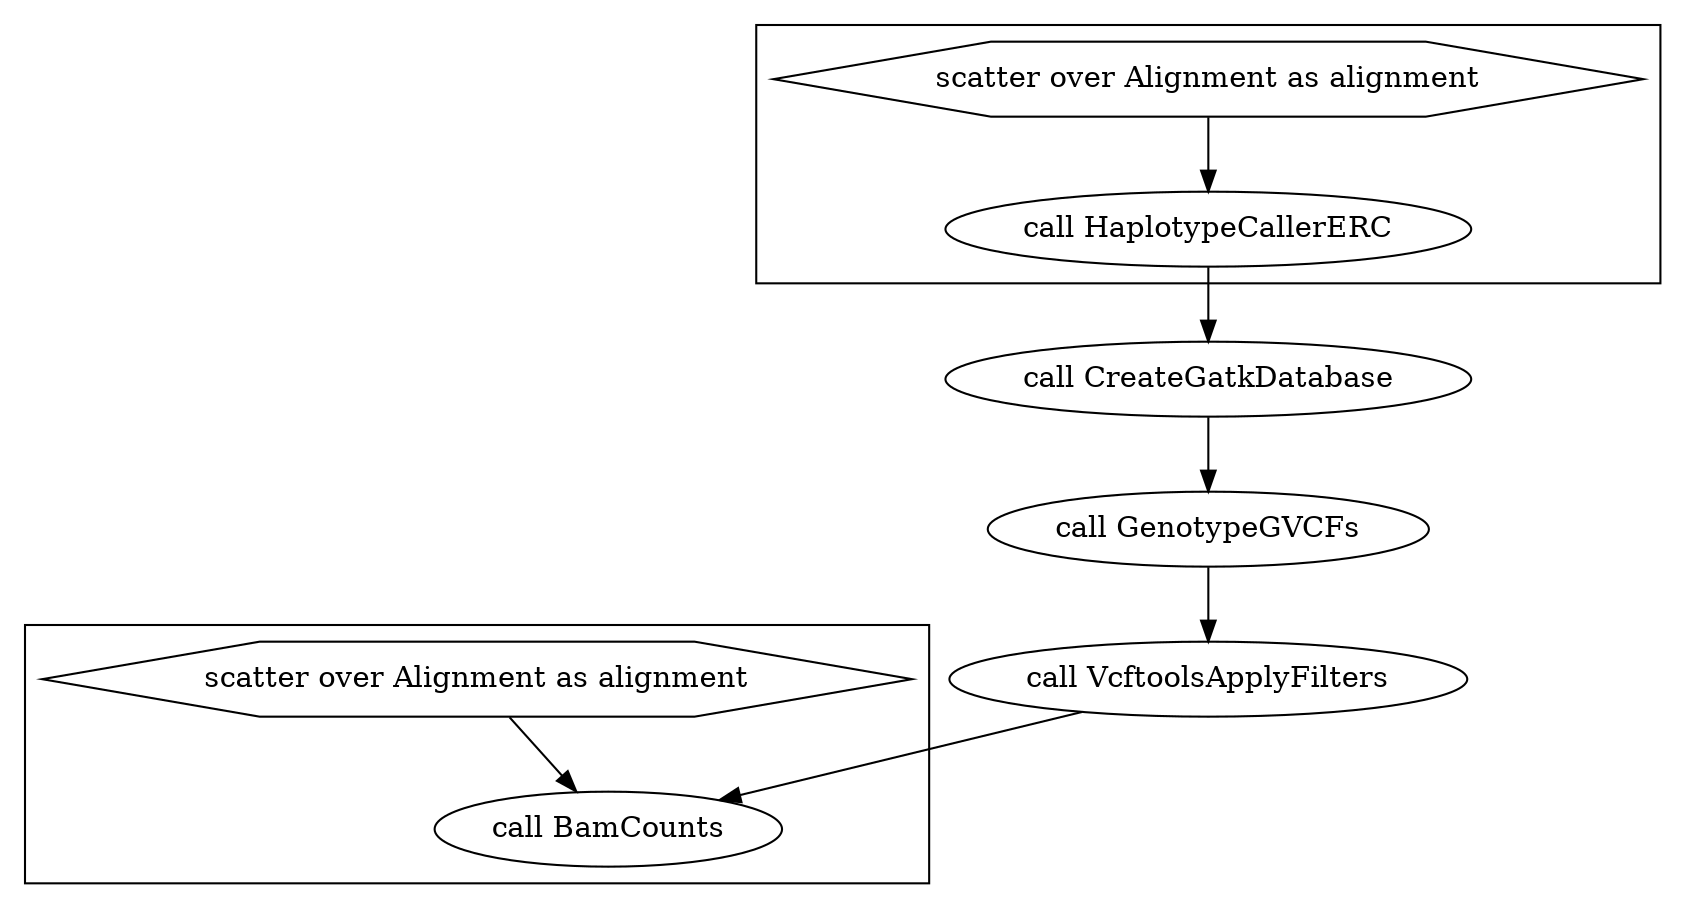 digraph GatkGenotyping {
  #rankdir=LR;
  compound=true;

  # Links
  CALL_GenotypeGVCFs -> CALL_VcftoolsApplyFilters
  CALL_HaplotypeCallerERC -> CALL_CreateGatkDatabase
  SCATTER_0_VARIABLE_alignment -> CALL_HaplotypeCallerERC
  CALL_CreateGatkDatabase -> CALL_GenotypeGVCFs
  CALL_VcftoolsApplyFilters -> CALL_BamCounts
  SCATTER_1_VARIABLE_alignment -> CALL_BamCounts

  # Nodes
  CALL_GenotypeGVCFs [label="call GenotypeGVCFs"]
  subgraph cluster_0 {
    style="filled,solid";
    fillcolor=white;
    CALL_HaplotypeCallerERC [label="call HaplotypeCallerERC"]
    SCATTER_0_VARIABLE_alignment [shape="hexagon" label="scatter over Alignment as alignment"]
  }
  CALL_CreateGatkDatabase [label="call CreateGatkDatabase"]
  subgraph cluster_1 {
    style="filled,solid";
    fillcolor=white;
    CALL_BamCounts [label="call BamCounts"]
    SCATTER_1_VARIABLE_alignment [shape="hexagon" label="scatter over Alignment as alignment"]
  }
  CALL_VcftoolsApplyFilters [label="call VcftoolsApplyFilters"]
}
